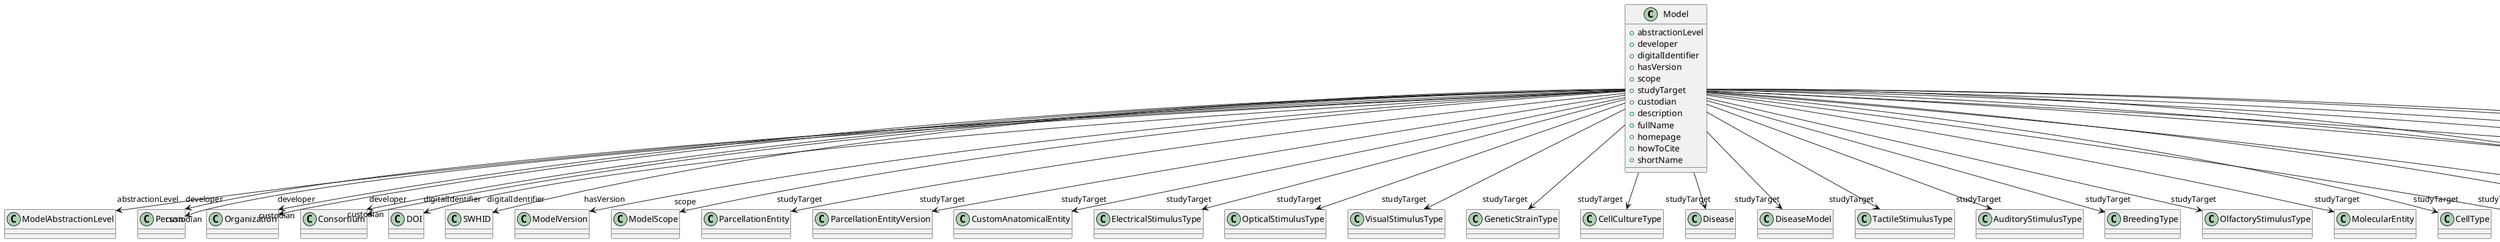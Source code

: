 @startuml
class Model {
+abstractionLevel
+developer
+digitalIdentifier
+hasVersion
+scope
+studyTarget
+custodian
+description
+fullName
+homepage
+howToCite
+shortName

}
Model -d-> "abstractionLevel" ModelAbstractionLevel
Model -d-> "developer" Person
Model -d-> "developer" Organization
Model -d-> "developer" Consortium
Model -d-> "digitalIdentifier" DOI
Model -d-> "digitalIdentifier" SWHID
Model -d-> "hasVersion" ModelVersion
Model -d-> "scope" ModelScope
Model -d-> "studyTarget" ParcellationEntity
Model -d-> "studyTarget" ParcellationEntityVersion
Model -d-> "studyTarget" CustomAnatomicalEntity
Model -d-> "studyTarget" ElectricalStimulusType
Model -d-> "studyTarget" OpticalStimulusType
Model -d-> "studyTarget" VisualStimulusType
Model -d-> "studyTarget" GeneticStrainType
Model -d-> "studyTarget" CellCultureType
Model -d-> "studyTarget" Disease
Model -d-> "studyTarget" DiseaseModel
Model -d-> "studyTarget" TactileStimulusType
Model -d-> "studyTarget" AuditoryStimulusType
Model -d-> "studyTarget" BreedingType
Model -d-> "studyTarget" OlfactoryStimulusType
Model -d-> "studyTarget" MolecularEntity
Model -d-> "studyTarget" CellType
Model -d-> "studyTarget" GustatoryStimulusType
Model -d-> "studyTarget" BiologicalSex
Model -d-> "studyTarget" UBERONParcellation
Model -d-> "studyTarget" Organ
Model -d-> "studyTarget" Handedness
Model -d-> "studyTarget" OrganismSubstance
Model -d-> "studyTarget" Species
Model -d-> "studyTarget" TermSuggestion
Model -d-> "studyTarget" SubcellularEntity
Model -d-> "studyTarget" BiologicalOrder
Model -d-> "studyTarget" OrganismSystem
Model -d-> "custodian" Person
Model -d-> "custodian" Organization
Model -d-> "custodian" Consortium

@enduml